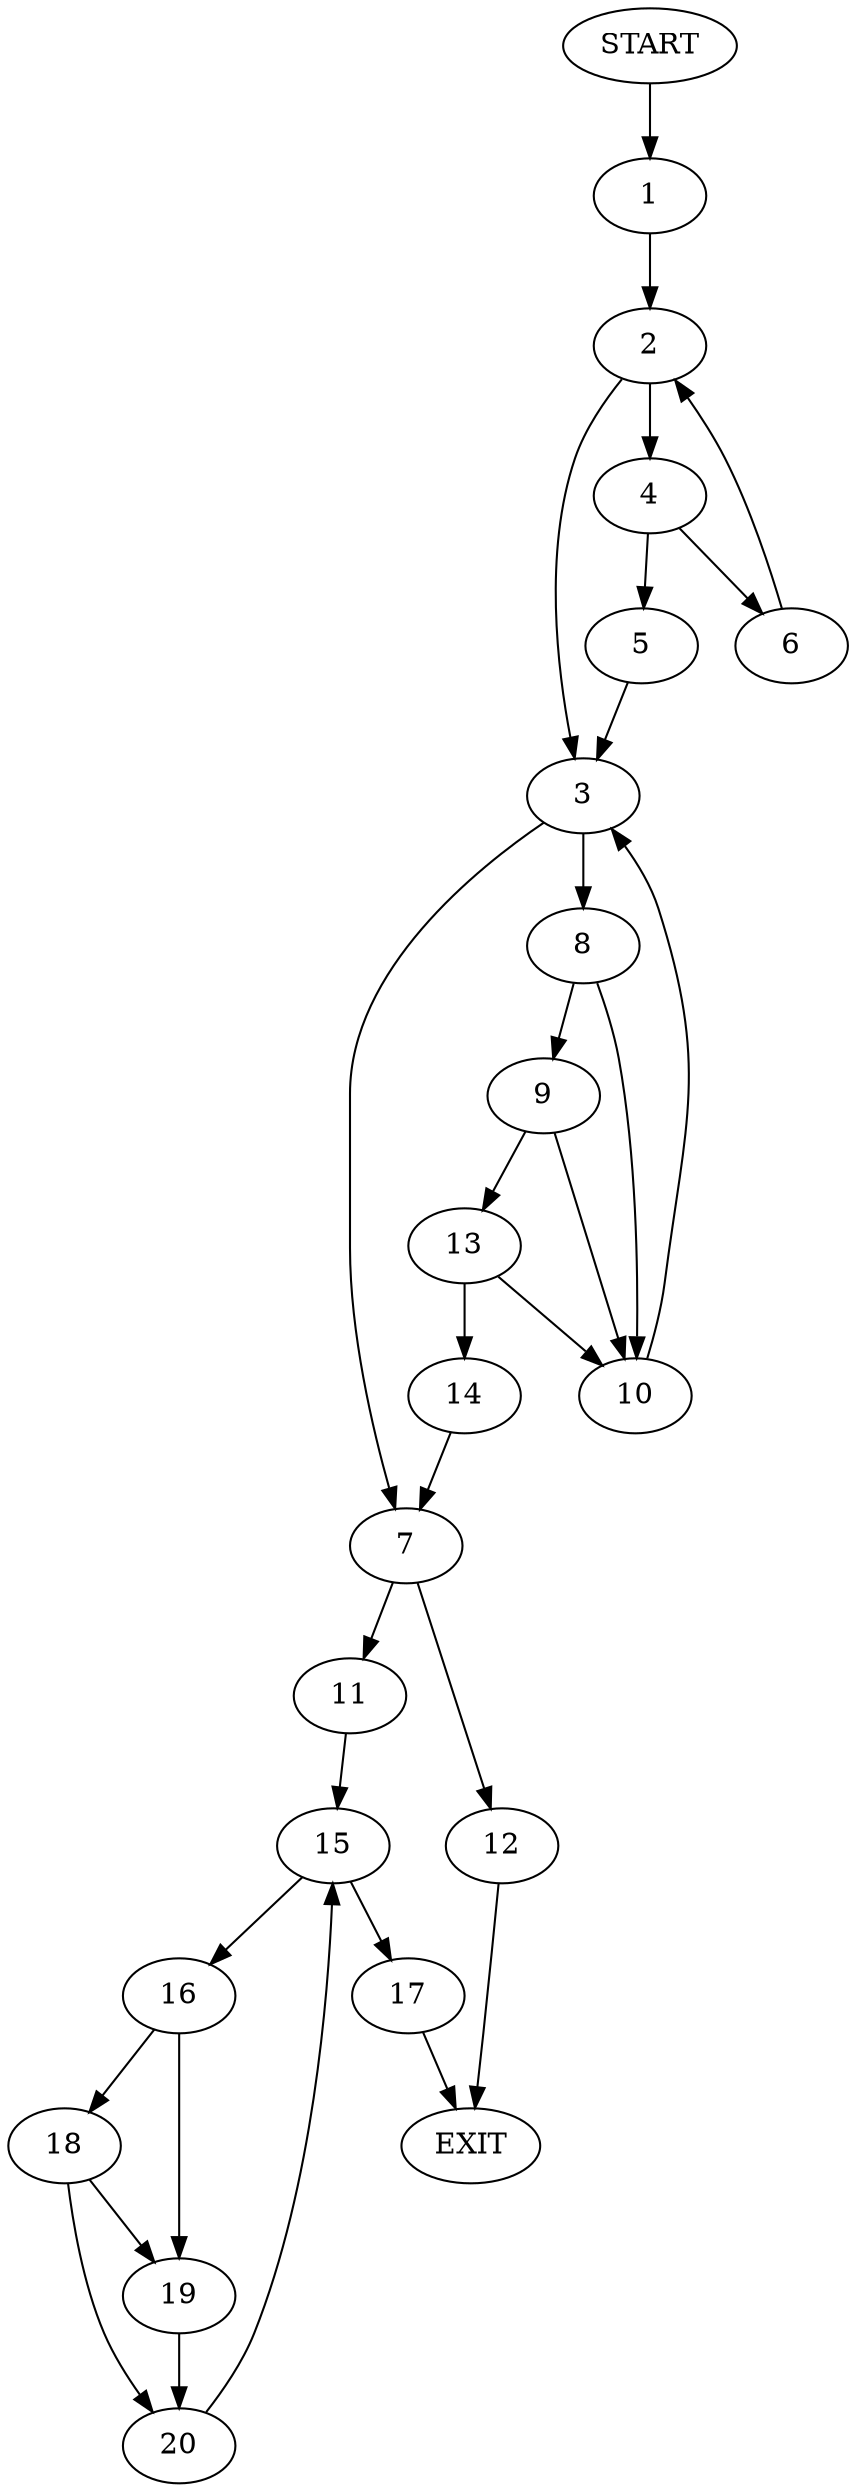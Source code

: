 digraph {
0 [label="START"]
21 [label="EXIT"]
0 -> 1
1 -> 2
2 -> 3
2 -> 4
4 -> 5
4 -> 6
3 -> 7
3 -> 8
5 -> 3
6 -> 2
8 -> 9
8 -> 10
7 -> 11
7 -> 12
9 -> 13
9 -> 10
10 -> 3
13 -> 14
13 -> 10
14 -> 7
11 -> 15
12 -> 21
15 -> 16
15 -> 17
17 -> 21
16 -> 18
16 -> 19
18 -> 20
18 -> 19
19 -> 20
20 -> 15
}
